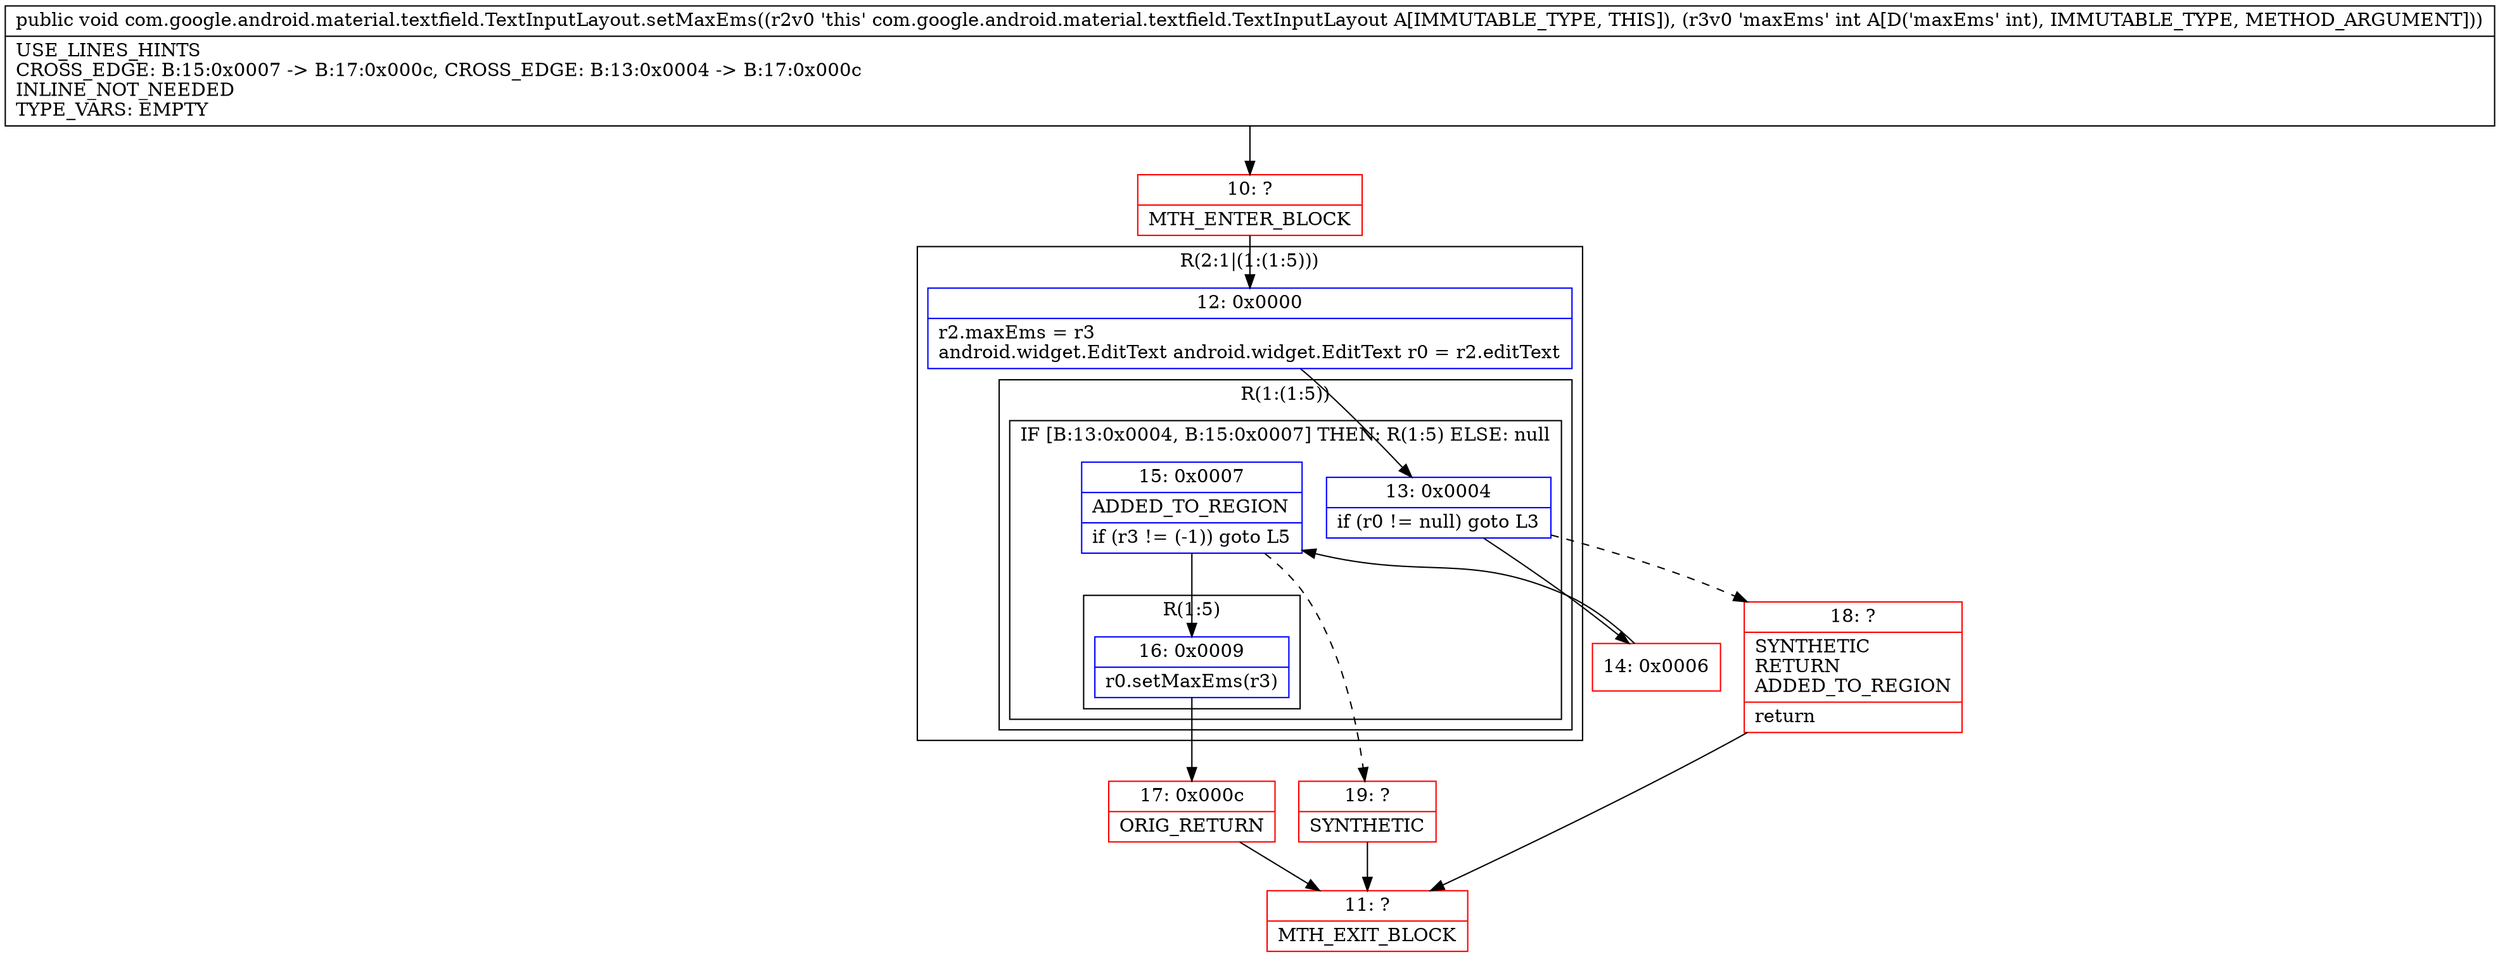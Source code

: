 digraph "CFG forcom.google.android.material.textfield.TextInputLayout.setMaxEms(I)V" {
subgraph cluster_Region_198023260 {
label = "R(2:1|(1:(1:5)))";
node [shape=record,color=blue];
Node_12 [shape=record,label="{12\:\ 0x0000|r2.maxEms = r3\landroid.widget.EditText android.widget.EditText r0 = r2.editText\l}"];
subgraph cluster_Region_1454930323 {
label = "R(1:(1:5))";
node [shape=record,color=blue];
subgraph cluster_IfRegion_524991899 {
label = "IF [B:13:0x0004, B:15:0x0007] THEN: R(1:5) ELSE: null";
node [shape=record,color=blue];
Node_13 [shape=record,label="{13\:\ 0x0004|if (r0 != null) goto L3\l}"];
Node_15 [shape=record,label="{15\:\ 0x0007|ADDED_TO_REGION\l|if (r3 != (\-1)) goto L5\l}"];
subgraph cluster_Region_867409133 {
label = "R(1:5)";
node [shape=record,color=blue];
Node_16 [shape=record,label="{16\:\ 0x0009|r0.setMaxEms(r3)\l}"];
}
}
}
}
Node_10 [shape=record,color=red,label="{10\:\ ?|MTH_ENTER_BLOCK\l}"];
Node_14 [shape=record,color=red,label="{14\:\ 0x0006}"];
Node_17 [shape=record,color=red,label="{17\:\ 0x000c|ORIG_RETURN\l}"];
Node_11 [shape=record,color=red,label="{11\:\ ?|MTH_EXIT_BLOCK\l}"];
Node_19 [shape=record,color=red,label="{19\:\ ?|SYNTHETIC\l}"];
Node_18 [shape=record,color=red,label="{18\:\ ?|SYNTHETIC\lRETURN\lADDED_TO_REGION\l|return\l}"];
MethodNode[shape=record,label="{public void com.google.android.material.textfield.TextInputLayout.setMaxEms((r2v0 'this' com.google.android.material.textfield.TextInputLayout A[IMMUTABLE_TYPE, THIS]), (r3v0 'maxEms' int A[D('maxEms' int), IMMUTABLE_TYPE, METHOD_ARGUMENT]))  | USE_LINES_HINTS\lCROSS_EDGE: B:15:0x0007 \-\> B:17:0x000c, CROSS_EDGE: B:13:0x0004 \-\> B:17:0x000c\lINLINE_NOT_NEEDED\lTYPE_VARS: EMPTY\l}"];
MethodNode -> Node_10;Node_12 -> Node_13;
Node_13 -> Node_14;
Node_13 -> Node_18[style=dashed];
Node_15 -> Node_16;
Node_15 -> Node_19[style=dashed];
Node_16 -> Node_17;
Node_10 -> Node_12;
Node_14 -> Node_15;
Node_17 -> Node_11;
Node_19 -> Node_11;
Node_18 -> Node_11;
}

